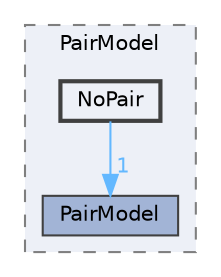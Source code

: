 digraph "src/lagrangian/intermediate/submodels/Kinematic/CollisionModel/PairCollision/PairModel/NoPair"
{
 // LATEX_PDF_SIZE
  bgcolor="transparent";
  edge [fontname=Helvetica,fontsize=10,labelfontname=Helvetica,labelfontsize=10];
  node [fontname=Helvetica,fontsize=10,shape=box,height=0.2,width=0.4];
  compound=true
  subgraph clusterdir_3cfe95366bcf693649edc819488068c7 {
    graph [ bgcolor="#edf0f7", pencolor="grey50", label="PairModel", fontname=Helvetica,fontsize=10 style="filled,dashed", URL="dir_3cfe95366bcf693649edc819488068c7.html",tooltip=""]
  dir_cb5a1695fda9bb90f477d420d513cbab [label="PairModel", fillcolor="#a2b4d6", color="grey25", style="filled", URL="dir_cb5a1695fda9bb90f477d420d513cbab.html",tooltip=""];
  dir_74e5c37e43b831971839926a9143f831 [label="NoPair", fillcolor="#edf0f7", color="grey25", style="filled,bold", URL="dir_74e5c37e43b831971839926a9143f831.html",tooltip=""];
  }
  dir_74e5c37e43b831971839926a9143f831->dir_cb5a1695fda9bb90f477d420d513cbab [headlabel="1", labeldistance=1.5 headhref="dir_002585_002772.html" href="dir_002585_002772.html" color="steelblue1" fontcolor="steelblue1"];
}
